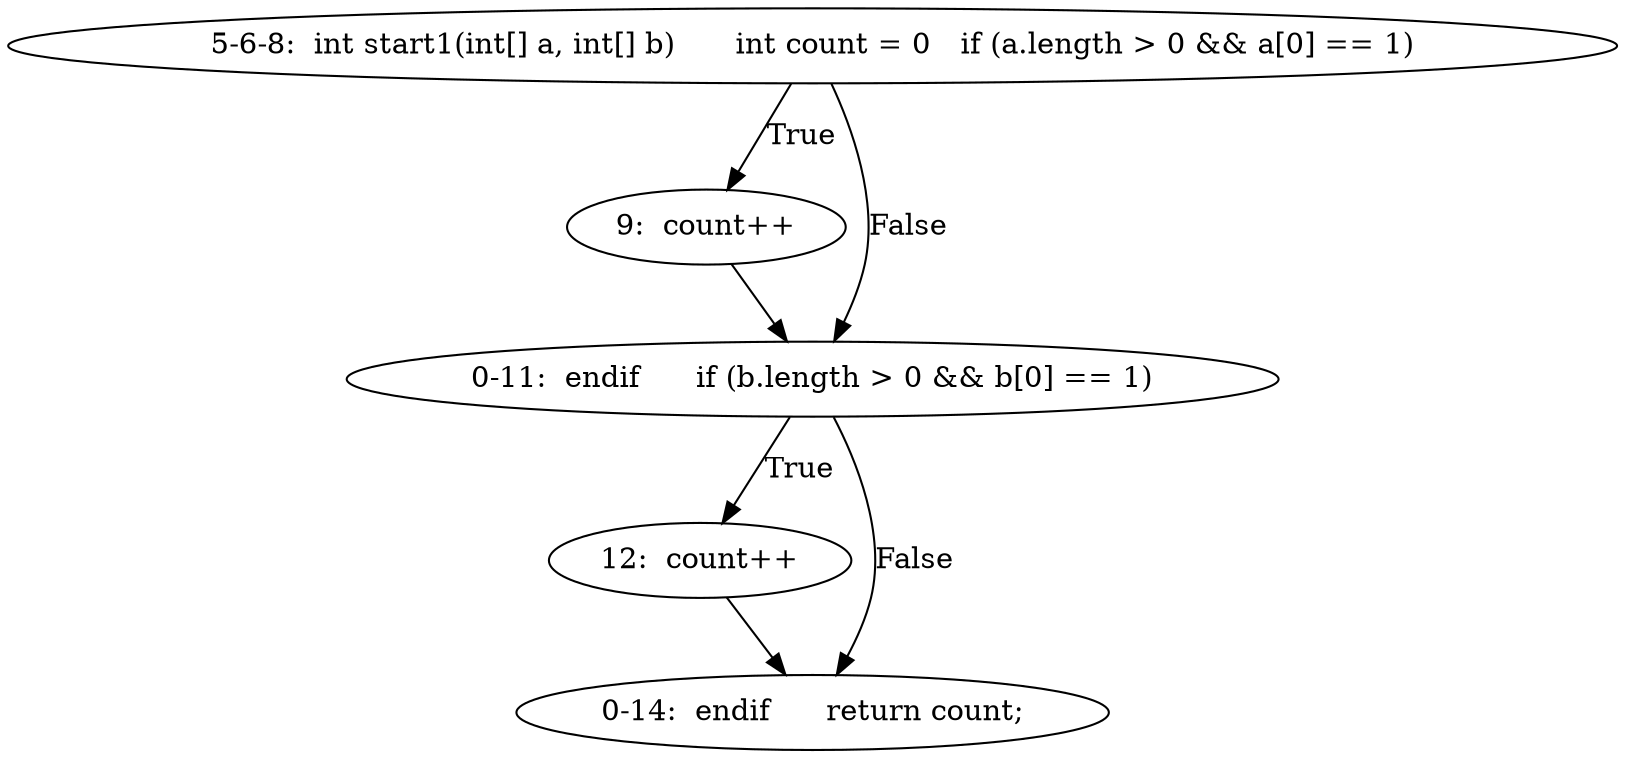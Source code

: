 digraph result_test { 
// graph-vertices
  a2  [label="5-6-8:  int start1(int[] a, int[] b)	int count = 0	if (a.length > 0 && a[0] == 1)"]; 
  3  [label="9:  count++"]; 
  a3  [label="0-11:  endif	if (b.length > 0 && b[0] == 1)"]; 
  6  [label="12:  count++"]; 
  a4  [label="0-14:  endif	return count;"]; 
// graph-edges
  a2 -> 3  [label="True"]; 
  3 -> a3;
  a2 -> a3  [label="False"]; 
  a3 -> 6  [label="True"]; 
  6 -> a4;
  a3 -> a4  [label="False"]; 
}